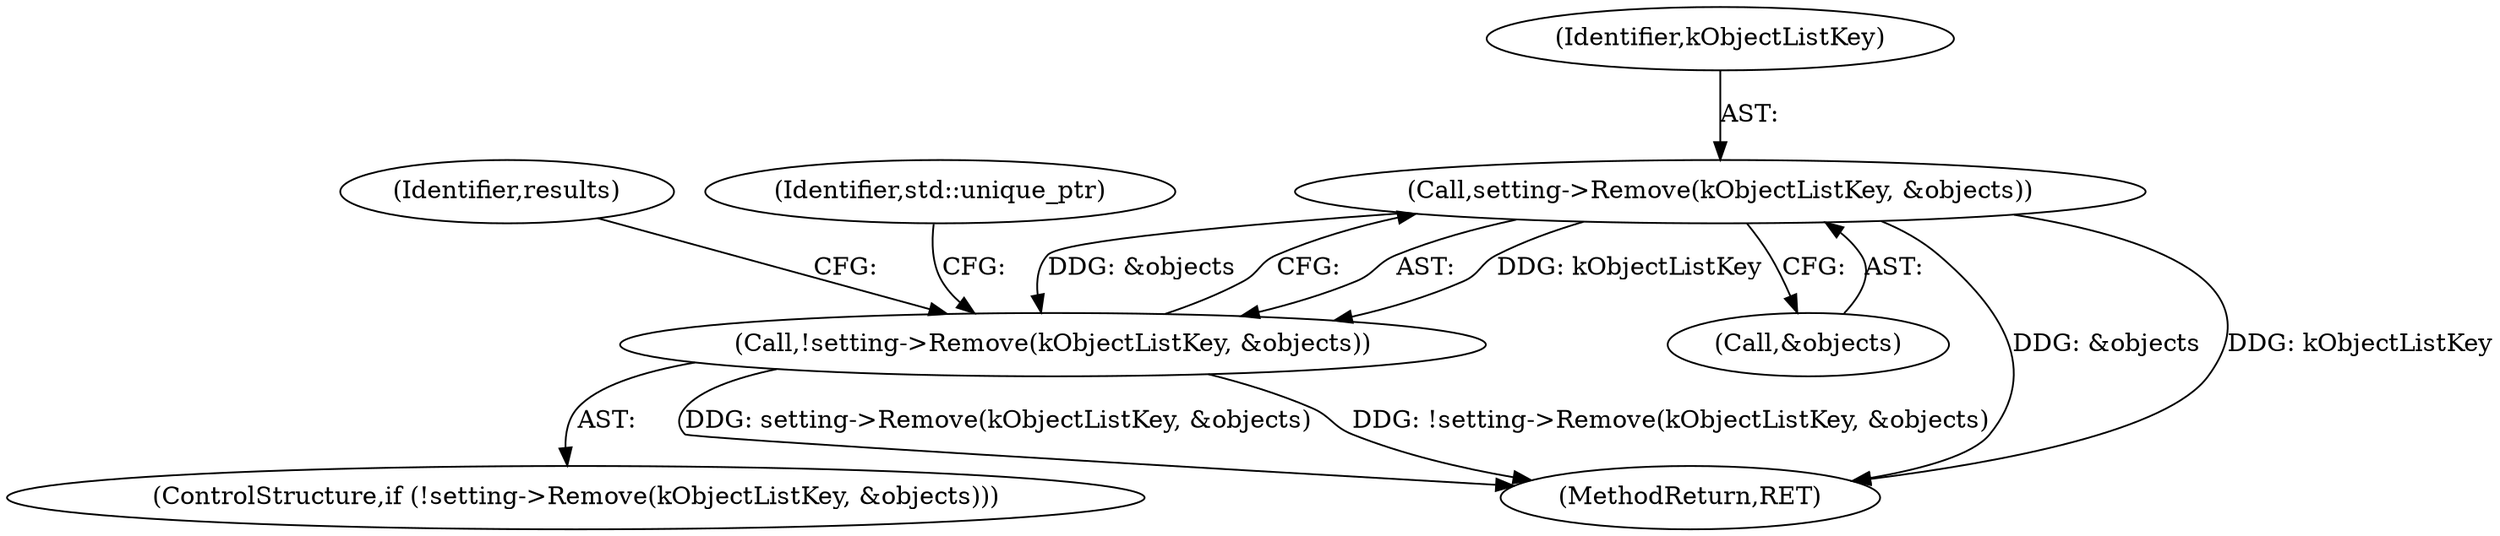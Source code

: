 digraph "0_Chrome_47ae3dfdee9a0796a079cd4eadf2f75b34f257ae@API" {
"1000142" [label="(Call,setting->Remove(kObjectListKey, &objects))"];
"1000141" [label="(Call,!setting->Remove(kObjectListKey, &objects))"];
"1000144" [label="(Call,&objects)"];
"1000143" [label="(Identifier,kObjectListKey)"];
"1000192" [label="(MethodReturn,RET)"];
"1000147" [label="(Identifier,results)"];
"1000142" [label="(Call,setting->Remove(kObjectListKey, &objects))"];
"1000140" [label="(ControlStructure,if (!setting->Remove(kObjectListKey, &objects)))"];
"1000150" [label="(Identifier,std::unique_ptr)"];
"1000141" [label="(Call,!setting->Remove(kObjectListKey, &objects))"];
"1000142" -> "1000141"  [label="AST: "];
"1000142" -> "1000144"  [label="CFG: "];
"1000143" -> "1000142"  [label="AST: "];
"1000144" -> "1000142"  [label="AST: "];
"1000141" -> "1000142"  [label="CFG: "];
"1000142" -> "1000192"  [label="DDG: &objects"];
"1000142" -> "1000192"  [label="DDG: kObjectListKey"];
"1000142" -> "1000141"  [label="DDG: kObjectListKey"];
"1000142" -> "1000141"  [label="DDG: &objects"];
"1000141" -> "1000140"  [label="AST: "];
"1000147" -> "1000141"  [label="CFG: "];
"1000150" -> "1000141"  [label="CFG: "];
"1000141" -> "1000192"  [label="DDG: setting->Remove(kObjectListKey, &objects)"];
"1000141" -> "1000192"  [label="DDG: !setting->Remove(kObjectListKey, &objects)"];
}

